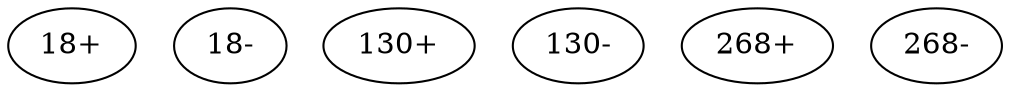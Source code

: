 digraph adj {
graph [k=21]
edge [d=-20]
"18+" [l=125]
"18-" [l=125]
"130+" [l=101]
"130-" [l=101]
"268+" [l=149]
"268-" [l=149]
}
